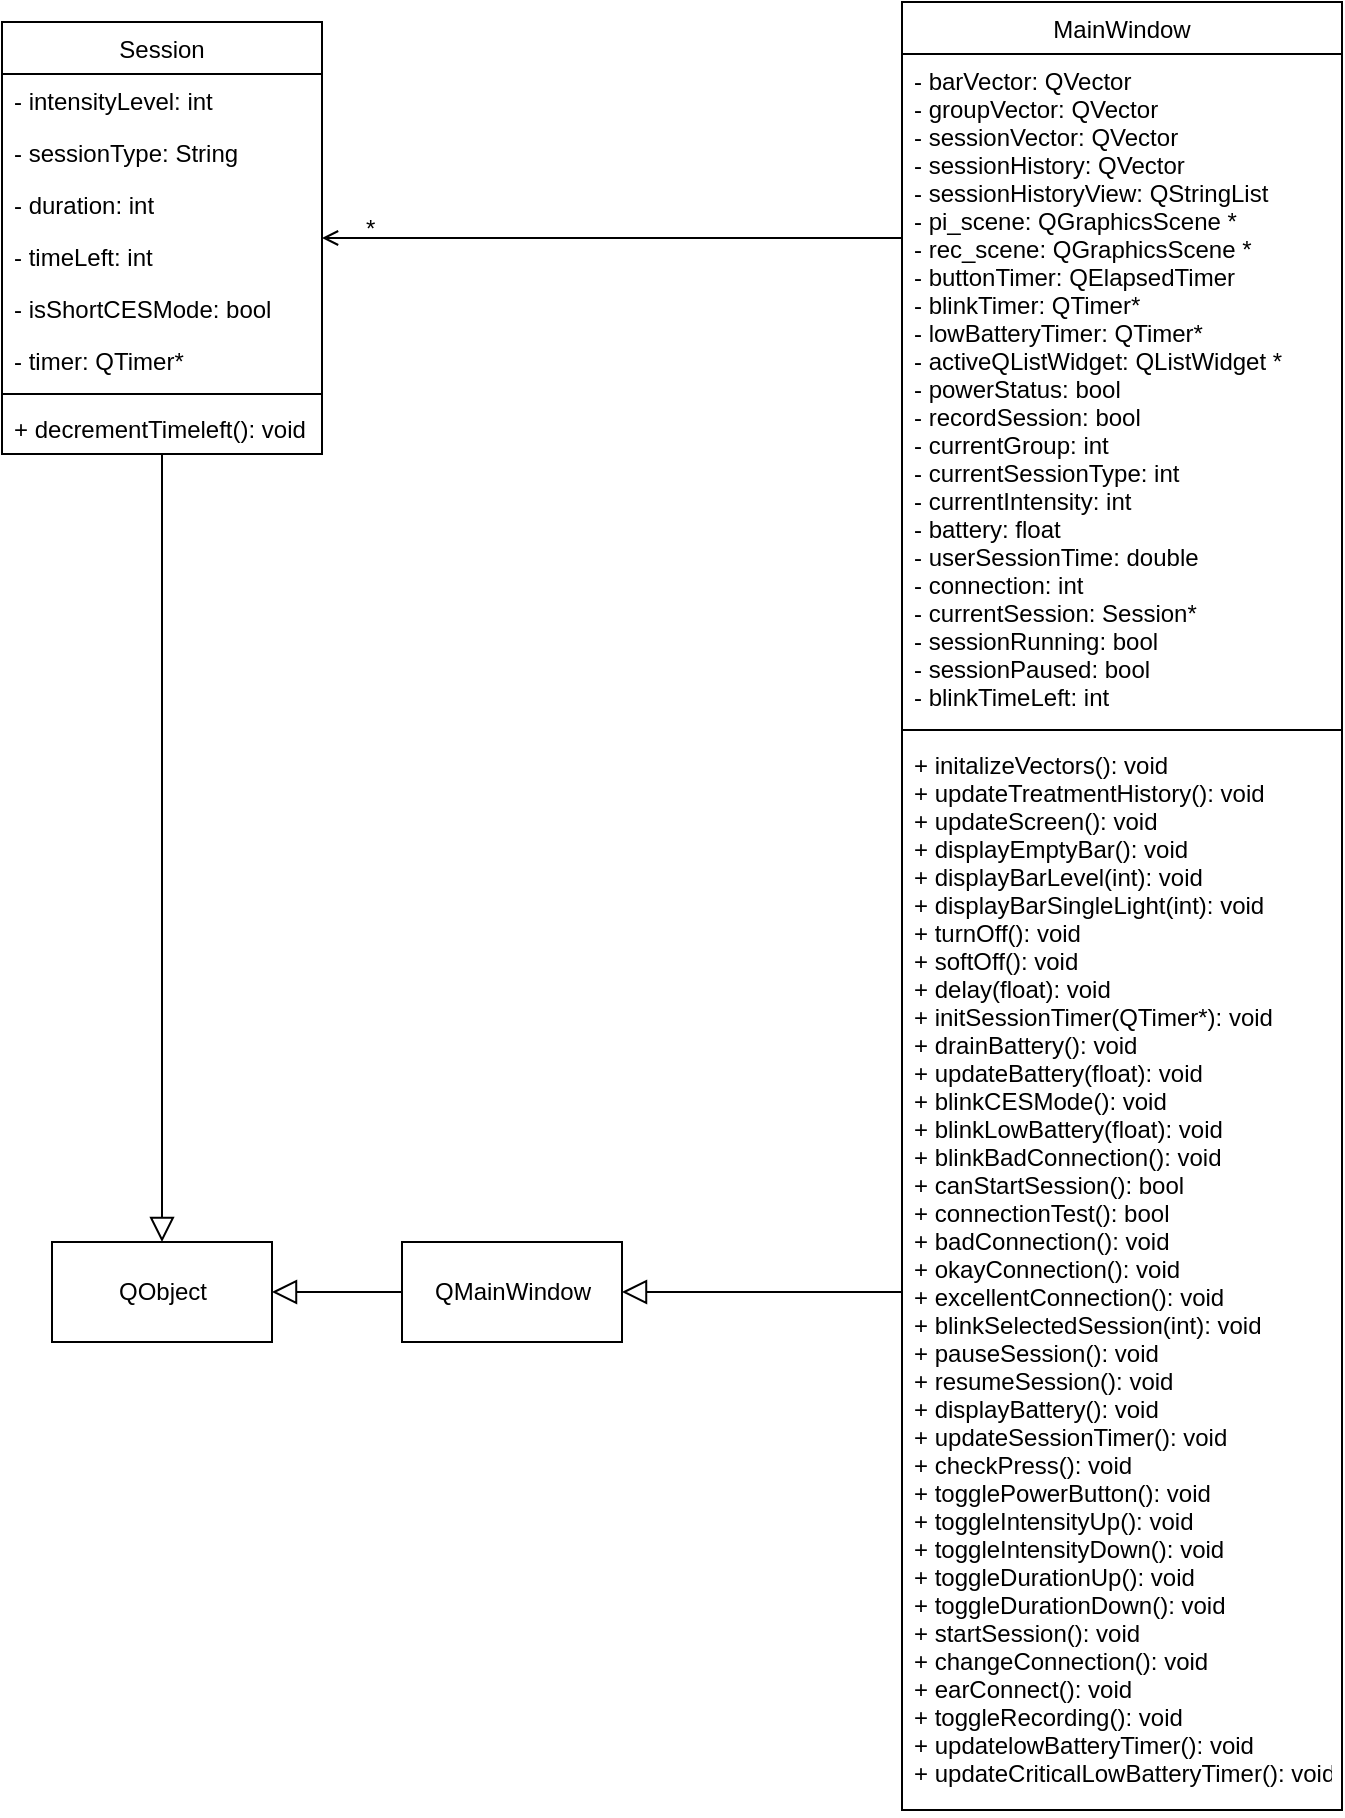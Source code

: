 <mxfile version="17.4.3" type="device"><diagram id="C5RBs43oDa-KdzZeNtuy" name="Page-1"><mxGraphModel dx="951" dy="577" grid="1" gridSize="10" guides="1" tooltips="1" connect="1" arrows="1" fold="1" page="1" pageScale="1" pageWidth="827" pageHeight="1169" math="0" shadow="0"><root><mxCell id="WIyWlLk6GJQsqaUBKTNV-0"/><mxCell id="WIyWlLk6GJQsqaUBKTNV-1" parent="WIyWlLk6GJQsqaUBKTNV-0"/><mxCell id="1DdaP-j7Sn3mZ_8kjKhu-0" value="QObject" style="html=1;" vertex="1" parent="WIyWlLk6GJQsqaUBKTNV-1"><mxGeometry x="105" y="710" width="110" height="50" as="geometry"/></mxCell><mxCell id="1DdaP-j7Sn3mZ_8kjKhu-1" value="QMainWindow" style="html=1;" vertex="1" parent="WIyWlLk6GJQsqaUBKTNV-1"><mxGeometry x="280" y="710" width="110" height="50" as="geometry"/></mxCell><mxCell id="1DdaP-j7Sn3mZ_8kjKhu-2" value="" style="endArrow=block;endSize=10;endFill=0;shadow=0;strokeWidth=1;rounded=0;edgeStyle=elbowEdgeStyle;elbow=vertical;" edge="1" parent="WIyWlLk6GJQsqaUBKTNV-1" source="1DdaP-j7Sn3mZ_8kjKhu-1" target="1DdaP-j7Sn3mZ_8kjKhu-0"><mxGeometry width="160" relative="1" as="geometry"><mxPoint x="420" y="370" as="sourcePoint"/><mxPoint x="310" y="268" as="targetPoint"/></mxGeometry></mxCell><mxCell id="1DdaP-j7Sn3mZ_8kjKhu-3" value="Session" style="swimlane;fontStyle=0;align=center;verticalAlign=top;childLayout=stackLayout;horizontal=1;startSize=26;horizontalStack=0;resizeParent=1;resizeLast=0;collapsible=1;marginBottom=0;rounded=0;shadow=0;strokeWidth=1;" vertex="1" parent="WIyWlLk6GJQsqaUBKTNV-1"><mxGeometry x="80" y="100" width="160" height="216" as="geometry"><mxRectangle x="130" y="380" width="160" height="26" as="alternateBounds"/></mxGeometry></mxCell><mxCell id="1DdaP-j7Sn3mZ_8kjKhu-9" value="- intensityLevel: int" style="text;align=left;verticalAlign=top;spacingLeft=4;spacingRight=4;overflow=hidden;rotatable=0;points=[[0,0.5],[1,0.5]];portConstraint=eastwest;rounded=0;shadow=0;html=0;" vertex="1" parent="1DdaP-j7Sn3mZ_8kjKhu-3"><mxGeometry y="26" width="160" height="26" as="geometry"/></mxCell><mxCell id="1DdaP-j7Sn3mZ_8kjKhu-10" value="- sessionType: String" style="text;align=left;verticalAlign=top;spacingLeft=4;spacingRight=4;overflow=hidden;rotatable=0;points=[[0,0.5],[1,0.5]];portConstraint=eastwest;rounded=0;shadow=0;html=0;" vertex="1" parent="1DdaP-j7Sn3mZ_8kjKhu-3"><mxGeometry y="52" width="160" height="26" as="geometry"/></mxCell><mxCell id="1DdaP-j7Sn3mZ_8kjKhu-11" value="- duration: int" style="text;align=left;verticalAlign=top;spacingLeft=4;spacingRight=4;overflow=hidden;rotatable=0;points=[[0,0.5],[1,0.5]];portConstraint=eastwest;rounded=0;shadow=0;html=0;" vertex="1" parent="1DdaP-j7Sn3mZ_8kjKhu-3"><mxGeometry y="78" width="160" height="26" as="geometry"/></mxCell><mxCell id="1DdaP-j7Sn3mZ_8kjKhu-12" value="- timeLeft: int" style="text;align=left;verticalAlign=top;spacingLeft=4;spacingRight=4;overflow=hidden;rotatable=0;points=[[0,0.5],[1,0.5]];portConstraint=eastwest;rounded=0;shadow=0;html=0;" vertex="1" parent="1DdaP-j7Sn3mZ_8kjKhu-3"><mxGeometry y="104" width="160" height="26" as="geometry"/></mxCell><mxCell id="1DdaP-j7Sn3mZ_8kjKhu-13" value="- isShortCESMode: bool&#xa;" style="text;align=left;verticalAlign=top;spacingLeft=4;spacingRight=4;overflow=hidden;rotatable=0;points=[[0,0.5],[1,0.5]];portConstraint=eastwest;rounded=0;shadow=0;html=0;" vertex="1" parent="1DdaP-j7Sn3mZ_8kjKhu-3"><mxGeometry y="130" width="160" height="26" as="geometry"/></mxCell><mxCell id="1DdaP-j7Sn3mZ_8kjKhu-5" value="- timer: QTimer*" style="text;align=left;verticalAlign=top;spacingLeft=4;spacingRight=4;overflow=hidden;rotatable=0;points=[[0,0.5],[1,0.5]];portConstraint=eastwest;rounded=0;shadow=0;html=0;" vertex="1" parent="1DdaP-j7Sn3mZ_8kjKhu-3"><mxGeometry y="156" width="160" height="26" as="geometry"/></mxCell><mxCell id="1DdaP-j7Sn3mZ_8kjKhu-6" value="" style="line;html=1;strokeWidth=1;align=left;verticalAlign=middle;spacingTop=-1;spacingLeft=3;spacingRight=3;rotatable=0;labelPosition=right;points=[];portConstraint=eastwest;" vertex="1" parent="1DdaP-j7Sn3mZ_8kjKhu-3"><mxGeometry y="182" width="160" height="8" as="geometry"/></mxCell><mxCell id="1DdaP-j7Sn3mZ_8kjKhu-8" value="+ decrementTimeleft(): void" style="text;align=left;verticalAlign=top;spacingLeft=4;spacingRight=4;overflow=hidden;rotatable=0;points=[[0,0.5],[1,0.5]];portConstraint=eastwest;" vertex="1" parent="1DdaP-j7Sn3mZ_8kjKhu-3"><mxGeometry y="190" width="160" height="26" as="geometry"/></mxCell><mxCell id="1DdaP-j7Sn3mZ_8kjKhu-15" value="MainWindow" style="swimlane;fontStyle=0;align=center;verticalAlign=top;childLayout=stackLayout;horizontal=1;startSize=26;horizontalStack=0;resizeParent=1;resizeLast=0;collapsible=1;marginBottom=0;rounded=0;shadow=0;strokeWidth=1;" vertex="1" parent="WIyWlLk6GJQsqaUBKTNV-1"><mxGeometry x="530" y="90" width="220" height="904" as="geometry"><mxRectangle x="550" y="140" width="160" height="26" as="alternateBounds"/></mxGeometry></mxCell><mxCell id="1DdaP-j7Sn3mZ_8kjKhu-16" value="- barVector: QVector&#xa;- groupVector: QVector&#xa;- sessionVector: QVector&#xa;- sessionHistory: QVector&#xa;- sessionHistoryView: QStringList&#xa;- pi_scene: QGraphicsScene *&#xa;- rec_scene: QGraphicsScene *&#xa;- buttonTimer: QElapsedTimer&#xa;- blinkTimer: QTimer* &#xa;- lowBatteryTimer: QTimer* &#xa;- activeQListWidget: QListWidget *&#xa;- powerStatus: bool &#xa;- recordSession: bool &#xa;- currentGroup: int &#xa;- currentSessionType: int &#xa;- currentIntensity: int &#xa;- battery: float &#xa;- userSessionTime: double &#xa;- connection: int &#xa;- currentSession: Session* &#xa;- sessionRunning: bool &#xa;- sessionPaused: bool &#xa;- blinkTimeLeft: int " style="text;align=left;verticalAlign=top;spacingLeft=4;spacingRight=4;overflow=hidden;rotatable=0;points=[[0,0.5],[1,0.5]];portConstraint=eastwest;" vertex="1" parent="1DdaP-j7Sn3mZ_8kjKhu-15"><mxGeometry y="26" width="220" height="334" as="geometry"/></mxCell><mxCell id="1DdaP-j7Sn3mZ_8kjKhu-21" value="" style="line;html=1;strokeWidth=1;align=left;verticalAlign=middle;spacingTop=-1;spacingLeft=3;spacingRight=3;rotatable=0;labelPosition=right;points=[];portConstraint=eastwest;" vertex="1" parent="1DdaP-j7Sn3mZ_8kjKhu-15"><mxGeometry y="360" width="220" height="8" as="geometry"/></mxCell><mxCell id="1DdaP-j7Sn3mZ_8kjKhu-22" value="+ initalizeVectors(): void&#xa;+ updateTreatmentHistory(): void&#xa;+ updateScreen(): void&#xa;+ displayEmptyBar(): void&#xa;+ displayBarLevel(int): void&#xa;+ displayBarSingleLight(int): void&#xa;+ turnOff(): void&#xa;+ softOff(): void&#xa;+ delay(float): void&#xa;+ initSessionTimer(QTimer*): void&#xa;+ drainBattery(): void&#xa;+ updateBattery(float): void&#xa;+ blinkCESMode(): void&#xa;+ blinkLowBattery(float): void&#xa;+ blinkBadConnection(): void&#xa;+ canStartSession(): bool&#xa;+ connectionTest(): bool&#xa;+ badConnection(): void&#xa;+ okayConnection(): void&#xa;+ excellentConnection(): void&#xa;+ blinkSelectedSession(int): void&#xa;+ pauseSession(): void&#xa;+ resumeSession(): void&#xa;+ displayBattery(): void &#xa;+ updateSessionTimer(): void&#xa;+ checkPress(): void&#xa;+ togglePowerButton(): void&#xa;+ toggleIntensityUp(): void&#xa;+ toggleIntensityDown(): void&#xa;+ toggleDurationUp(): void&#xa;+ toggleDurationDown(): void&#xa;+ startSession(): void&#xa;+ changeConnection(): void&#xa;+ earConnect(): void&#xa;+ toggleRecording(): void&#xa;+ updatelowBatteryTimer(): void&#xa;+ updateCriticalLowBatteryTimer(): void" style="text;align=left;verticalAlign=top;spacingLeft=4;spacingRight=4;overflow=hidden;rotatable=0;points=[[0,0.5],[1,0.5]];portConstraint=eastwest;" vertex="1" parent="1DdaP-j7Sn3mZ_8kjKhu-15"><mxGeometry y="368" width="220" height="536" as="geometry"/></mxCell><mxCell id="1DdaP-j7Sn3mZ_8kjKhu-24" value="" style="endArrow=block;endSize=10;endFill=0;shadow=0;strokeWidth=1;rounded=0;edgeStyle=elbowEdgeStyle;elbow=vertical;" edge="1" parent="WIyWlLk6GJQsqaUBKTNV-1" source="1DdaP-j7Sn3mZ_8kjKhu-15" target="1DdaP-j7Sn3mZ_8kjKhu-1"><mxGeometry width="160" relative="1" as="geometry"><mxPoint x="475" y="820" as="sourcePoint"/><mxPoint x="475" y="920" as="targetPoint"/></mxGeometry></mxCell><mxCell id="1DdaP-j7Sn3mZ_8kjKhu-26" value="" style="endArrow=open;shadow=0;strokeWidth=1;rounded=0;endFill=1;edgeStyle=elbowEdgeStyle;elbow=vertical;" edge="1" parent="WIyWlLk6GJQsqaUBKTNV-1" source="1DdaP-j7Sn3mZ_8kjKhu-15" target="1DdaP-j7Sn3mZ_8kjKhu-3"><mxGeometry x="0.5" y="41" relative="1" as="geometry"><mxPoint x="390" y="199" as="sourcePoint"/><mxPoint x="350" y="590" as="targetPoint"/><mxPoint x="-40" y="32" as="offset"/></mxGeometry></mxCell><mxCell id="1DdaP-j7Sn3mZ_8kjKhu-27" value="*" style="resizable=0;align=left;verticalAlign=bottom;labelBackgroundColor=none;fontSize=12;" connectable="0" vertex="1" parent="1DdaP-j7Sn3mZ_8kjKhu-26"><mxGeometry x="-1" relative="1" as="geometry"><mxPoint x="-270" y="4" as="offset"/></mxGeometry></mxCell><mxCell id="1DdaP-j7Sn3mZ_8kjKhu-30" value="" style="endArrow=block;endSize=10;endFill=0;shadow=0;strokeWidth=1;rounded=0;edgeStyle=elbowEdgeStyle;elbow=vertical;" edge="1" parent="WIyWlLk6GJQsqaUBKTNV-1" source="1DdaP-j7Sn3mZ_8kjKhu-3" target="1DdaP-j7Sn3mZ_8kjKhu-0"><mxGeometry width="160" relative="1" as="geometry"><mxPoint x="475" y="910" as="sourcePoint"/><mxPoint x="475" y="1000" as="targetPoint"/></mxGeometry></mxCell></root></mxGraphModel></diagram></mxfile>